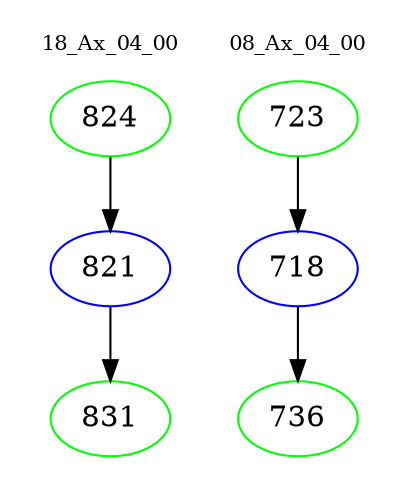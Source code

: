 digraph{
subgraph cluster_0 {
color = white
label = "18_Ax_04_00";
fontsize=10;
T0_824 [label="824", color="green"]
T0_824 -> T0_821 [color="black"]
T0_821 [label="821", color="blue"]
T0_821 -> T0_831 [color="black"]
T0_831 [label="831", color="green"]
}
subgraph cluster_1 {
color = white
label = "08_Ax_04_00";
fontsize=10;
T1_723 [label="723", color="green"]
T1_723 -> T1_718 [color="black"]
T1_718 [label="718", color="blue"]
T1_718 -> T1_736 [color="black"]
T1_736 [label="736", color="green"]
}
}
